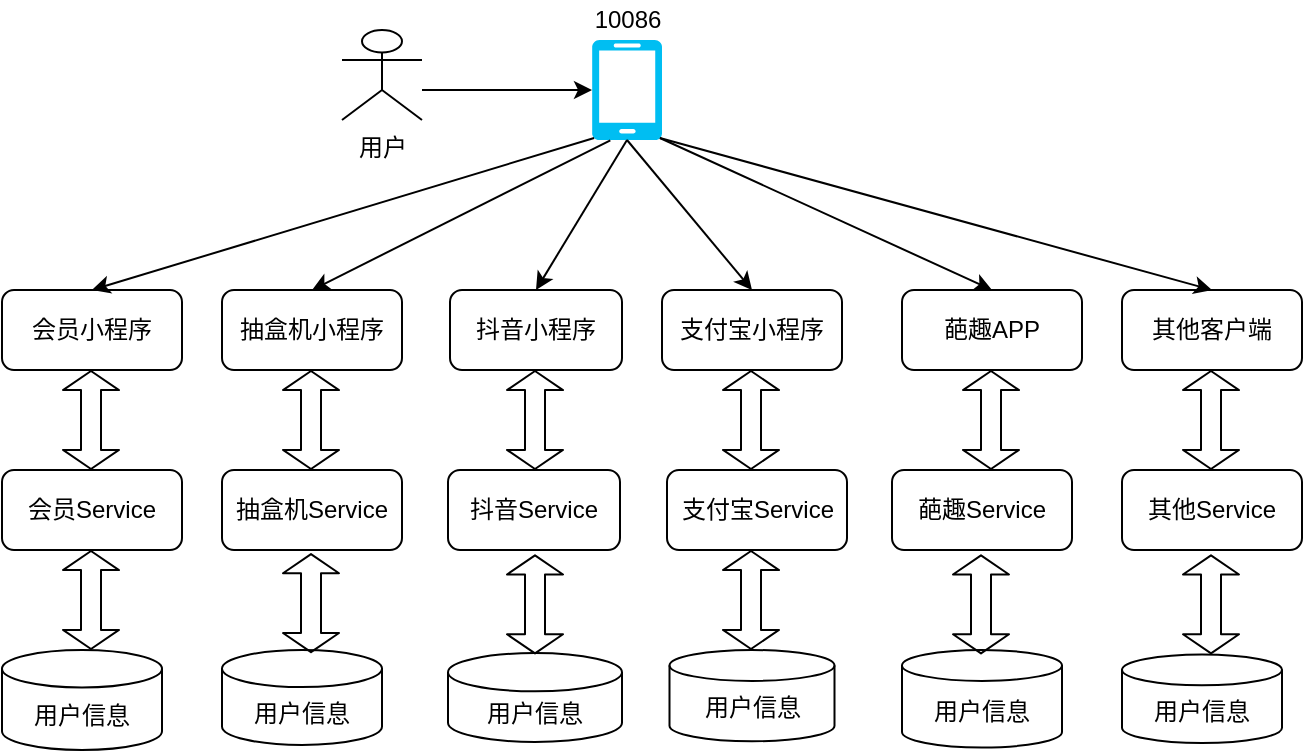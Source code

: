 <mxfile version="13.9.9" type="device"><diagram id="D46TLIoJiskWHzwppZ9p" name="第 1 页"><mxGraphModel dx="886" dy="520" grid="1" gridSize="10" guides="1" tooltips="1" connect="1" arrows="1" fold="1" page="1" pageScale="1" pageWidth="827" pageHeight="1169" math="0" shadow="0"><root><mxCell id="0"/><mxCell id="1" parent="0"/><mxCell id="oUpSHJptGgXkGEDdoQ7p-1" value="会员小程序" style="rounded=1;whiteSpace=wrap;html=1;" vertex="1" parent="1"><mxGeometry x="140" y="170" width="90" height="40" as="geometry"/></mxCell><mxCell id="oUpSHJptGgXkGEDdoQ7p-2" value="会员Service" style="rounded=1;whiteSpace=wrap;html=1;" vertex="1" parent="1"><mxGeometry x="140" y="260" width="90" height="40" as="geometry"/></mxCell><mxCell id="oUpSHJptGgXkGEDdoQ7p-3" value="用户信息" style="shape=cylinder3;whiteSpace=wrap;html=1;boundedLbl=1;backgroundOutline=1;size=9.364;" vertex="1" parent="1"><mxGeometry x="140" y="350" width="80" height="50" as="geometry"/></mxCell><mxCell id="oUpSHJptGgXkGEDdoQ7p-4" value="抽盒机小程序" style="rounded=1;whiteSpace=wrap;html=1;" vertex="1" parent="1"><mxGeometry x="250" y="170" width="90" height="40" as="geometry"/></mxCell><mxCell id="oUpSHJptGgXkGEDdoQ7p-5" value="抽盒机Service" style="rounded=1;whiteSpace=wrap;html=1;" vertex="1" parent="1"><mxGeometry x="250" y="260" width="90" height="40" as="geometry"/></mxCell><mxCell id="oUpSHJptGgXkGEDdoQ7p-6" value="用户信息" style="shape=cylinder3;whiteSpace=wrap;html=1;boundedLbl=1;backgroundOutline=1;size=9.273;" vertex="1" parent="1"><mxGeometry x="250" y="350" width="80" height="47.5" as="geometry"/></mxCell><mxCell id="oUpSHJptGgXkGEDdoQ7p-7" value="抖音小程序" style="rounded=1;whiteSpace=wrap;html=1;" vertex="1" parent="1"><mxGeometry x="364" y="170" width="86" height="40" as="geometry"/></mxCell><mxCell id="oUpSHJptGgXkGEDdoQ7p-8" value="抖音Service" style="rounded=1;whiteSpace=wrap;html=1;" vertex="1" parent="1"><mxGeometry x="363" y="260" width="86" height="40" as="geometry"/></mxCell><mxCell id="oUpSHJptGgXkGEDdoQ7p-9" value="用户信息" style="shape=cylinder3;whiteSpace=wrap;html=1;boundedLbl=1;backgroundOutline=1;size=9.545;" vertex="1" parent="1"><mxGeometry x="363" y="351.56" width="87" height="44.38" as="geometry"/></mxCell><mxCell id="oUpSHJptGgXkGEDdoQ7p-10" value="支付宝小程序" style="rounded=1;whiteSpace=wrap;html=1;" vertex="1" parent="1"><mxGeometry x="470" y="170" width="90" height="40" as="geometry"/></mxCell><mxCell id="oUpSHJptGgXkGEDdoQ7p-11" value="支付宝Service" style="rounded=1;whiteSpace=wrap;html=1;" vertex="1" parent="1"><mxGeometry x="472.5" y="260" width="90" height="40" as="geometry"/></mxCell><mxCell id="oUpSHJptGgXkGEDdoQ7p-12" value="用户信息" style="shape=cylinder3;whiteSpace=wrap;html=1;boundedLbl=1;backgroundOutline=1;size=7.727;" vertex="1" parent="1"><mxGeometry x="473.75" y="350" width="82.5" height="45.63" as="geometry"/></mxCell><mxCell id="oUpSHJptGgXkGEDdoQ7p-13" value="用户" style="shape=umlActor;verticalLabelPosition=bottom;verticalAlign=top;html=1;outlineConnect=0;" vertex="1" parent="1"><mxGeometry x="310" y="40" width="40" height="45" as="geometry"/></mxCell><mxCell id="oUpSHJptGgXkGEDdoQ7p-15" value="" style="verticalLabelPosition=bottom;html=1;verticalAlign=top;align=center;strokeColor=none;fillColor=#00BEF2;shape=mxgraph.azure.mobile;pointerEvents=1;" vertex="1" parent="1"><mxGeometry x="435" y="45" width="35" height="50" as="geometry"/></mxCell><mxCell id="oUpSHJptGgXkGEDdoQ7p-22" value="" style="endArrow=classic;html=1;entryX=0;entryY=0.5;entryDx=0;entryDy=0;entryPerimeter=0;" edge="1" parent="1" target="oUpSHJptGgXkGEDdoQ7p-15"><mxGeometry width="50" height="50" relative="1" as="geometry"><mxPoint x="350" y="70" as="sourcePoint"/><mxPoint x="400" y="30" as="targetPoint"/></mxGeometry></mxCell><mxCell id="oUpSHJptGgXkGEDdoQ7p-23" value="10086" style="text;html=1;strokeColor=none;fillColor=none;align=center;verticalAlign=middle;whiteSpace=wrap;rounded=0;" vertex="1" parent="1"><mxGeometry x="432.5" y="25" width="40" height="20" as="geometry"/></mxCell><mxCell id="oUpSHJptGgXkGEDdoQ7p-24" value="" style="endArrow=classic;html=1;entryX=0.5;entryY=0;entryDx=0;entryDy=0;exitX=0.03;exitY=0.98;exitDx=0;exitDy=0;exitPerimeter=0;" edge="1" parent="1" source="oUpSHJptGgXkGEDdoQ7p-15" target="oUpSHJptGgXkGEDdoQ7p-1"><mxGeometry width="50" height="50" relative="1" as="geometry"><mxPoint x="190" y="60" as="sourcePoint"/><mxPoint x="240" y="80" as="targetPoint"/></mxGeometry></mxCell><mxCell id="oUpSHJptGgXkGEDdoQ7p-25" value="" style="endArrow=classic;html=1;entryX=0.5;entryY=0;entryDx=0;entryDy=0;exitX=0.262;exitY=1.004;exitDx=0;exitDy=0;exitPerimeter=0;" edge="1" parent="1" source="oUpSHJptGgXkGEDdoQ7p-15" target="oUpSHJptGgXkGEDdoQ7p-4"><mxGeometry width="50" height="50" relative="1" as="geometry"><mxPoint x="441" y="100" as="sourcePoint"/><mxPoint x="190" y="180" as="targetPoint"/></mxGeometry></mxCell><mxCell id="oUpSHJptGgXkGEDdoQ7p-26" value="" style="endArrow=classic;html=1;entryX=0.5;entryY=0;entryDx=0;entryDy=0;exitX=0.5;exitY=1;exitDx=0;exitDy=0;exitPerimeter=0;" edge="1" parent="1" source="oUpSHJptGgXkGEDdoQ7p-15" target="oUpSHJptGgXkGEDdoQ7p-7"><mxGeometry width="50" height="50" relative="1" as="geometry"><mxPoint x="435" y="100" as="sourcePoint"/><mxPoint x="350" y="180" as="targetPoint"/></mxGeometry></mxCell><mxCell id="oUpSHJptGgXkGEDdoQ7p-27" value="" style="endArrow=classic;html=1;entryX=0.5;entryY=0;entryDx=0;entryDy=0;exitX=0.5;exitY=1;exitDx=0;exitDy=0;exitPerimeter=0;" edge="1" parent="1" source="oUpSHJptGgXkGEDdoQ7p-15" target="oUpSHJptGgXkGEDdoQ7p-10"><mxGeometry width="50" height="50" relative="1" as="geometry"><mxPoint x="445" y="110" as="sourcePoint"/><mxPoint x="510" y="180" as="targetPoint"/></mxGeometry></mxCell><mxCell id="oUpSHJptGgXkGEDdoQ7p-28" value="葩趣APP" style="rounded=1;whiteSpace=wrap;html=1;" vertex="1" parent="1"><mxGeometry x="590" y="170" width="90" height="40" as="geometry"/></mxCell><mxCell id="oUpSHJptGgXkGEDdoQ7p-29" value="葩趣Service" style="rounded=1;whiteSpace=wrap;html=1;" vertex="1" parent="1"><mxGeometry x="585" y="260" width="90" height="40" as="geometry"/></mxCell><mxCell id="oUpSHJptGgXkGEDdoQ7p-30" value="用户信息" style="shape=cylinder3;whiteSpace=wrap;html=1;boundedLbl=1;backgroundOutline=1;size=7.727;" vertex="1" parent="1"><mxGeometry x="590" y="350" width="80" height="48.75" as="geometry"/></mxCell><mxCell id="oUpSHJptGgXkGEDdoQ7p-31" value="其他客户端" style="rounded=1;whiteSpace=wrap;html=1;" vertex="1" parent="1"><mxGeometry x="700" y="170" width="90" height="40" as="geometry"/></mxCell><mxCell id="oUpSHJptGgXkGEDdoQ7p-32" value="其他Service" style="rounded=1;whiteSpace=wrap;html=1;" vertex="1" parent="1"><mxGeometry x="700" y="260" width="90" height="40" as="geometry"/></mxCell><mxCell id="oUpSHJptGgXkGEDdoQ7p-33" value="用户信息" style="shape=cylinder3;whiteSpace=wrap;html=1;boundedLbl=1;backgroundOutline=1;size=7.727;" vertex="1" parent="1"><mxGeometry x="700" y="352.19" width="80" height="44.37" as="geometry"/></mxCell><mxCell id="oUpSHJptGgXkGEDdoQ7p-34" value="" style="endArrow=classic;html=1;entryX=0.5;entryY=0;entryDx=0;entryDy=0;exitX=0.97;exitY=0.98;exitDx=0;exitDy=0;exitPerimeter=0;" edge="1" parent="1" source="oUpSHJptGgXkGEDdoQ7p-15" target="oUpSHJptGgXkGEDdoQ7p-28"><mxGeometry width="50" height="50" relative="1" as="geometry"><mxPoint x="457.95" y="104" as="sourcePoint"/><mxPoint x="525" y="180" as="targetPoint"/></mxGeometry></mxCell><mxCell id="oUpSHJptGgXkGEDdoQ7p-35" value="" style="endArrow=classic;html=1;entryX=0.5;entryY=0;entryDx=0;entryDy=0;exitX=0.97;exitY=0.98;exitDx=0;exitDy=0;exitPerimeter=0;" edge="1" parent="1" source="oUpSHJptGgXkGEDdoQ7p-15" target="oUpSHJptGgXkGEDdoQ7p-31"><mxGeometry width="50" height="50" relative="1" as="geometry"><mxPoint x="457.95" y="104" as="sourcePoint"/><mxPoint x="645" y="180" as="targetPoint"/></mxGeometry></mxCell><mxCell id="oUpSHJptGgXkGEDdoQ7p-37" value="" style="shape=flexArrow;endArrow=classic;startArrow=classic;html=1;startWidth=17;startSize=2.85;endWidth=17;endSize=2.85;" edge="1" parent="1"><mxGeometry width="50" height="50" relative="1" as="geometry"><mxPoint x="184.5" y="260" as="sourcePoint"/><mxPoint x="184.5" y="210" as="targetPoint"/></mxGeometry></mxCell><mxCell id="oUpSHJptGgXkGEDdoQ7p-39" value="" style="shape=flexArrow;endArrow=classic;startArrow=classic;html=1;startWidth=17;startSize=2.85;endWidth=17;endSize=2.85;" edge="1" parent="1"><mxGeometry width="50" height="50" relative="1" as="geometry"><mxPoint x="184.5" y="350" as="sourcePoint"/><mxPoint x="184.5" y="300" as="targetPoint"/></mxGeometry></mxCell><mxCell id="oUpSHJptGgXkGEDdoQ7p-40" value="" style="shape=flexArrow;endArrow=classic;startArrow=classic;html=1;startWidth=17;startSize=2.85;endWidth=17;endSize=2.85;" edge="1" parent="1"><mxGeometry width="50" height="50" relative="1" as="geometry"><mxPoint x="294.5" y="260" as="sourcePoint"/><mxPoint x="294.5" y="210" as="targetPoint"/></mxGeometry></mxCell><mxCell id="oUpSHJptGgXkGEDdoQ7p-42" value="" style="shape=flexArrow;endArrow=classic;startArrow=classic;html=1;startWidth=17;startSize=2.85;endWidth=17;endSize=2.85;" edge="1" parent="1"><mxGeometry width="50" height="50" relative="1" as="geometry"><mxPoint x="294.5" y="351.56" as="sourcePoint"/><mxPoint x="294.5" y="301.56" as="targetPoint"/></mxGeometry></mxCell><mxCell id="oUpSHJptGgXkGEDdoQ7p-43" value="" style="shape=flexArrow;endArrow=classic;startArrow=classic;html=1;startWidth=17;startSize=2.85;endWidth=17;endSize=2.85;" edge="1" parent="1"><mxGeometry width="50" height="50" relative="1" as="geometry"><mxPoint x="406.5" y="352.19" as="sourcePoint"/><mxPoint x="406.5" y="302.19" as="targetPoint"/></mxGeometry></mxCell><mxCell id="oUpSHJptGgXkGEDdoQ7p-44" value="" style="shape=flexArrow;endArrow=classic;startArrow=classic;html=1;startWidth=17;startSize=2.85;endWidth=17;endSize=2.85;" edge="1" parent="1"><mxGeometry width="50" height="50" relative="1" as="geometry"><mxPoint x="406.5" y="260" as="sourcePoint"/><mxPoint x="406.5" y="210" as="targetPoint"/></mxGeometry></mxCell><mxCell id="oUpSHJptGgXkGEDdoQ7p-45" value="" style="shape=flexArrow;endArrow=classic;startArrow=classic;html=1;startWidth=17;startSize=2.85;endWidth=17;endSize=2.85;" edge="1" parent="1"><mxGeometry width="50" height="50" relative="1" as="geometry"><mxPoint x="514.5" y="350" as="sourcePoint"/><mxPoint x="514.5" y="300" as="targetPoint"/></mxGeometry></mxCell><mxCell id="oUpSHJptGgXkGEDdoQ7p-46" value="" style="shape=flexArrow;endArrow=classic;startArrow=classic;html=1;startWidth=17;startSize=2.85;endWidth=17;endSize=2.85;" edge="1" parent="1"><mxGeometry width="50" height="50" relative="1" as="geometry"><mxPoint x="514.5" y="260" as="sourcePoint"/><mxPoint x="514.5" y="210" as="targetPoint"/></mxGeometry></mxCell><mxCell id="oUpSHJptGgXkGEDdoQ7p-47" value="" style="shape=flexArrow;endArrow=classic;startArrow=classic;html=1;startWidth=17;startSize=2.85;endWidth=17;endSize=2.85;" edge="1" parent="1"><mxGeometry width="50" height="50" relative="1" as="geometry"><mxPoint x="629.5" y="352.19" as="sourcePoint"/><mxPoint x="629.5" y="302.19" as="targetPoint"/></mxGeometry></mxCell><mxCell id="oUpSHJptGgXkGEDdoQ7p-48" value="" style="shape=flexArrow;endArrow=classic;startArrow=classic;html=1;startWidth=17;startSize=2.85;endWidth=17;endSize=2.85;" edge="1" parent="1"><mxGeometry width="50" height="50" relative="1" as="geometry"><mxPoint x="634.5" y="260" as="sourcePoint"/><mxPoint x="634.5" y="210" as="targetPoint"/></mxGeometry></mxCell><mxCell id="oUpSHJptGgXkGEDdoQ7p-49" value="" style="shape=flexArrow;endArrow=classic;startArrow=classic;html=1;startWidth=17;startSize=2.85;endWidth=17;endSize=2.85;" edge="1" parent="1"><mxGeometry width="50" height="50" relative="1" as="geometry"><mxPoint x="744.5" y="352.19" as="sourcePoint"/><mxPoint x="744.5" y="302.19" as="targetPoint"/></mxGeometry></mxCell><mxCell id="oUpSHJptGgXkGEDdoQ7p-50" value="" style="shape=flexArrow;endArrow=classic;startArrow=classic;html=1;startWidth=17;startSize=2.85;endWidth=17;endSize=2.85;" edge="1" parent="1"><mxGeometry width="50" height="50" relative="1" as="geometry"><mxPoint x="744.5" y="260" as="sourcePoint"/><mxPoint x="744.5" y="210" as="targetPoint"/></mxGeometry></mxCell></root></mxGraphModel></diagram></mxfile>